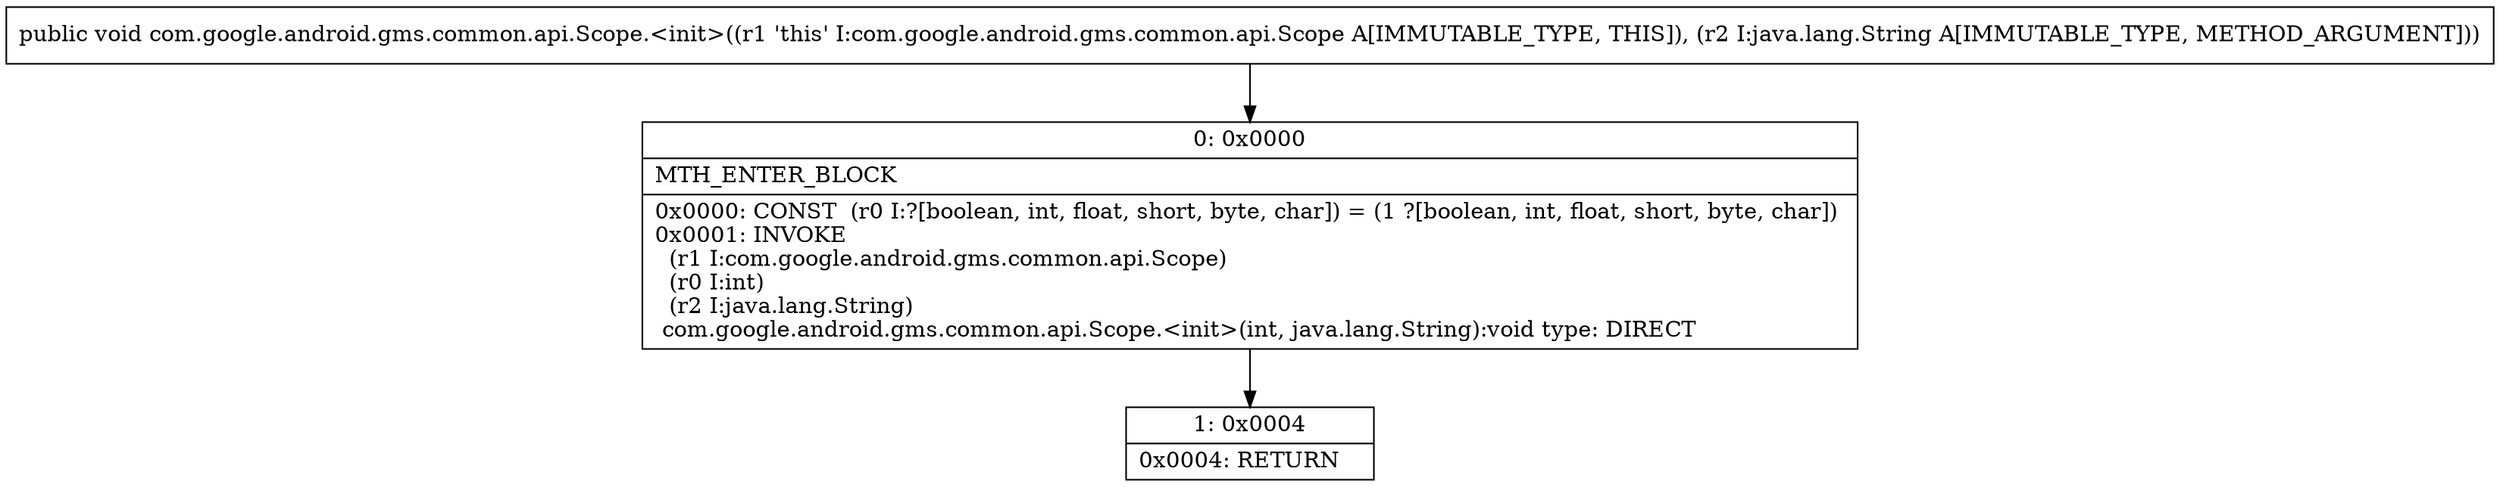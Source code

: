 digraph "CFG forcom.google.android.gms.common.api.Scope.\<init\>(Ljava\/lang\/String;)V" {
Node_0 [shape=record,label="{0\:\ 0x0000|MTH_ENTER_BLOCK\l|0x0000: CONST  (r0 I:?[boolean, int, float, short, byte, char]) = (1 ?[boolean, int, float, short, byte, char]) \l0x0001: INVOKE  \l  (r1 I:com.google.android.gms.common.api.Scope)\l  (r0 I:int)\l  (r2 I:java.lang.String)\l com.google.android.gms.common.api.Scope.\<init\>(int, java.lang.String):void type: DIRECT \l}"];
Node_1 [shape=record,label="{1\:\ 0x0004|0x0004: RETURN   \l}"];
MethodNode[shape=record,label="{public void com.google.android.gms.common.api.Scope.\<init\>((r1 'this' I:com.google.android.gms.common.api.Scope A[IMMUTABLE_TYPE, THIS]), (r2 I:java.lang.String A[IMMUTABLE_TYPE, METHOD_ARGUMENT])) }"];
MethodNode -> Node_0;
Node_0 -> Node_1;
}

